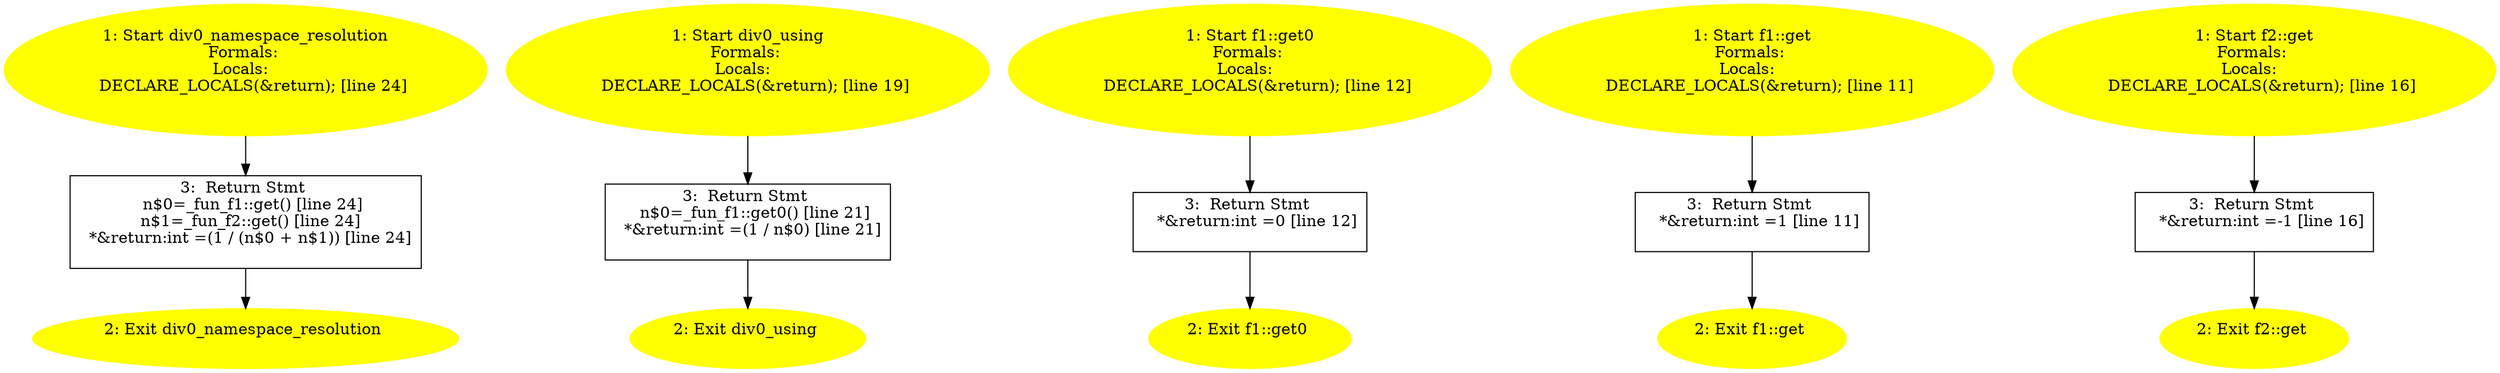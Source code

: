 /* @generated */
digraph iCFG {
"div0_namespace_resolution{d41d8cd98f00b204e9800998ecf8427e_Z25div0_namespace_resolutionv}.6347107de7a29830a9844e99b9d4cbaf_3" [label="3:  Return Stmt \n   n$0=_fun_f1::get() [line 24]\n  n$1=_fun_f2::get() [line 24]\n  *&return:int =(1 / (n$0 + n$1)) [line 24]\n " shape="box"]
	

	 "div0_namespace_resolution{d41d8cd98f00b204e9800998ecf8427e_Z25div0_namespace_resolutionv}.6347107de7a29830a9844e99b9d4cbaf_3" -> "div0_namespace_resolution{d41d8cd98f00b204e9800998ecf8427e_Z25div0_namespace_resolutionv}.6347107de7a29830a9844e99b9d4cbaf_2" ;
"div0_namespace_resolution{d41d8cd98f00b204e9800998ecf8427e_Z25div0_namespace_resolutionv}.6347107de7a29830a9844e99b9d4cbaf_2" [label="2: Exit div0_namespace_resolution \n  " color=yellow style=filled]
	

"div0_namespace_resolution{d41d8cd98f00b204e9800998ecf8427e_Z25div0_namespace_resolutionv}.6347107de7a29830a9844e99b9d4cbaf_1" [label="1: Start div0_namespace_resolution\nFormals: \nLocals:  \n   DECLARE_LOCALS(&return); [line 24]\n " color=yellow style=filled]
	

	 "div0_namespace_resolution{d41d8cd98f00b204e9800998ecf8427e_Z25div0_namespace_resolutionv}.6347107de7a29830a9844e99b9d4cbaf_1" -> "div0_namespace_resolution{d41d8cd98f00b204e9800998ecf8427e_Z25div0_namespace_resolutionv}.6347107de7a29830a9844e99b9d4cbaf_3" ;
"div0_using{d41d8cd98f00b204e9800998ecf8427e_Z10div0_usingv}.69e06bfa6b522cd18a40bec9c3912cea_3" [label="3:  Return Stmt \n   n$0=_fun_f1::get0() [line 21]\n  *&return:int =(1 / n$0) [line 21]\n " shape="box"]
	

	 "div0_using{d41d8cd98f00b204e9800998ecf8427e_Z10div0_usingv}.69e06bfa6b522cd18a40bec9c3912cea_3" -> "div0_using{d41d8cd98f00b204e9800998ecf8427e_Z10div0_usingv}.69e06bfa6b522cd18a40bec9c3912cea_2" ;
"div0_using{d41d8cd98f00b204e9800998ecf8427e_Z10div0_usingv}.69e06bfa6b522cd18a40bec9c3912cea_2" [label="2: Exit div0_using \n  " color=yellow style=filled]
	

"div0_using{d41d8cd98f00b204e9800998ecf8427e_Z10div0_usingv}.69e06bfa6b522cd18a40bec9c3912cea_1" [label="1: Start div0_using\nFormals: \nLocals:  \n   DECLARE_LOCALS(&return); [line 19]\n " color=yellow style=filled]
	

	 "div0_using{d41d8cd98f00b204e9800998ecf8427e_Z10div0_usingv}.69e06bfa6b522cd18a40bec9c3912cea_1" -> "div0_using{d41d8cd98f00b204e9800998ecf8427e_Z10div0_usingv}.69e06bfa6b522cd18a40bec9c3912cea_3" ;
"f1::get0{d41d8cd98f00b204e9800998ecf8427e_ZN2f14get0Ev}.36a778b6daa17cb439475a3db2ba8908_3" [label="3:  Return Stmt \n   *&return:int =0 [line 12]\n " shape="box"]
	

	 "f1::get0{d41d8cd98f00b204e9800998ecf8427e_ZN2f14get0Ev}.36a778b6daa17cb439475a3db2ba8908_3" -> "f1::get0{d41d8cd98f00b204e9800998ecf8427e_ZN2f14get0Ev}.36a778b6daa17cb439475a3db2ba8908_2" ;
"f1::get0{d41d8cd98f00b204e9800998ecf8427e_ZN2f14get0Ev}.36a778b6daa17cb439475a3db2ba8908_2" [label="2: Exit f1::get0 \n  " color=yellow style=filled]
	

"f1::get0{d41d8cd98f00b204e9800998ecf8427e_ZN2f14get0Ev}.36a778b6daa17cb439475a3db2ba8908_1" [label="1: Start f1::get0\nFormals: \nLocals:  \n   DECLARE_LOCALS(&return); [line 12]\n " color=yellow style=filled]
	

	 "f1::get0{d41d8cd98f00b204e9800998ecf8427e_ZN2f14get0Ev}.36a778b6daa17cb439475a3db2ba8908_1" -> "f1::get0{d41d8cd98f00b204e9800998ecf8427e_ZN2f14get0Ev}.36a778b6daa17cb439475a3db2ba8908_3" ;
"f1::get{d41d8cd98f00b204e9800998ecf8427e_ZN2f13getEv}.320408b42e6db2b8d768b981089f0c1d_3" [label="3:  Return Stmt \n   *&return:int =1 [line 11]\n " shape="box"]
	

	 "f1::get{d41d8cd98f00b204e9800998ecf8427e_ZN2f13getEv}.320408b42e6db2b8d768b981089f0c1d_3" -> "f1::get{d41d8cd98f00b204e9800998ecf8427e_ZN2f13getEv}.320408b42e6db2b8d768b981089f0c1d_2" ;
"f1::get{d41d8cd98f00b204e9800998ecf8427e_ZN2f13getEv}.320408b42e6db2b8d768b981089f0c1d_2" [label="2: Exit f1::get \n  " color=yellow style=filled]
	

"f1::get{d41d8cd98f00b204e9800998ecf8427e_ZN2f13getEv}.320408b42e6db2b8d768b981089f0c1d_1" [label="1: Start f1::get\nFormals: \nLocals:  \n   DECLARE_LOCALS(&return); [line 11]\n " color=yellow style=filled]
	

	 "f1::get{d41d8cd98f00b204e9800998ecf8427e_ZN2f13getEv}.320408b42e6db2b8d768b981089f0c1d_1" -> "f1::get{d41d8cd98f00b204e9800998ecf8427e_ZN2f13getEv}.320408b42e6db2b8d768b981089f0c1d_3" ;
"f2::get{d41d8cd98f00b204e9800998ecf8427e_ZN2f23getEv}.f187087d85709c25c83976d6f51313d3_3" [label="3:  Return Stmt \n   *&return:int =-1 [line 16]\n " shape="box"]
	

	 "f2::get{d41d8cd98f00b204e9800998ecf8427e_ZN2f23getEv}.f187087d85709c25c83976d6f51313d3_3" -> "f2::get{d41d8cd98f00b204e9800998ecf8427e_ZN2f23getEv}.f187087d85709c25c83976d6f51313d3_2" ;
"f2::get{d41d8cd98f00b204e9800998ecf8427e_ZN2f23getEv}.f187087d85709c25c83976d6f51313d3_2" [label="2: Exit f2::get \n  " color=yellow style=filled]
	

"f2::get{d41d8cd98f00b204e9800998ecf8427e_ZN2f23getEv}.f187087d85709c25c83976d6f51313d3_1" [label="1: Start f2::get\nFormals: \nLocals:  \n   DECLARE_LOCALS(&return); [line 16]\n " color=yellow style=filled]
	

	 "f2::get{d41d8cd98f00b204e9800998ecf8427e_ZN2f23getEv}.f187087d85709c25c83976d6f51313d3_1" -> "f2::get{d41d8cd98f00b204e9800998ecf8427e_ZN2f23getEv}.f187087d85709c25c83976d6f51313d3_3" ;
}
